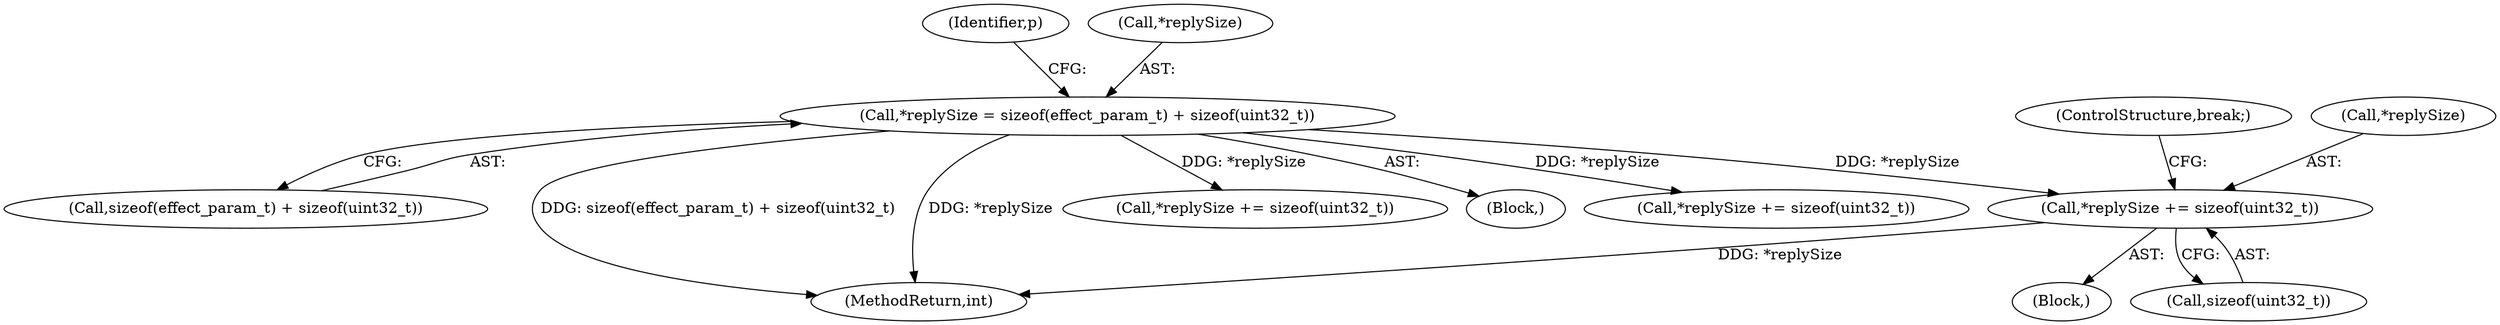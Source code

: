digraph "0_Android_557bd7bfe6c4895faee09e46fc9b5304a956c8b7@API" {
"1000480" [label="(Call,*replySize += sizeof(uint32_t))"];
"1000380" [label="(Call,*replySize = sizeof(effect_param_t) + sizeof(uint32_t))"];
"1000485" [label="(ControlStructure,break;)"];
"1000481" [label="(Call,*replySize)"];
"1000483" [label="(Call,sizeof(uint32_t))"];
"1000380" [label="(Call,*replySize = sizeof(effect_param_t) + sizeof(uint32_t))"];
"1000410" [label="(Block,)"];
"1000320" [label="(Block,)"];
"1000480" [label="(Call,*replySize += sizeof(uint32_t))"];
"1000391" [label="(Identifier,p)"];
"1000455" [label="(Call,*replySize += sizeof(uint32_t))"];
"1000383" [label="(Call,sizeof(effect_param_t) + sizeof(uint32_t))"];
"1001120" [label="(MethodReturn,int)"];
"1000430" [label="(Call,*replySize += sizeof(uint32_t))"];
"1000381" [label="(Call,*replySize)"];
"1000480" -> "1000410"  [label="AST: "];
"1000480" -> "1000483"  [label="CFG: "];
"1000481" -> "1000480"  [label="AST: "];
"1000483" -> "1000480"  [label="AST: "];
"1000485" -> "1000480"  [label="CFG: "];
"1000480" -> "1001120"  [label="DDG: *replySize"];
"1000380" -> "1000480"  [label="DDG: *replySize"];
"1000380" -> "1000320"  [label="AST: "];
"1000380" -> "1000383"  [label="CFG: "];
"1000381" -> "1000380"  [label="AST: "];
"1000383" -> "1000380"  [label="AST: "];
"1000391" -> "1000380"  [label="CFG: "];
"1000380" -> "1001120"  [label="DDG: sizeof(effect_param_t) + sizeof(uint32_t)"];
"1000380" -> "1001120"  [label="DDG: *replySize"];
"1000380" -> "1000430"  [label="DDG: *replySize"];
"1000380" -> "1000455"  [label="DDG: *replySize"];
}
